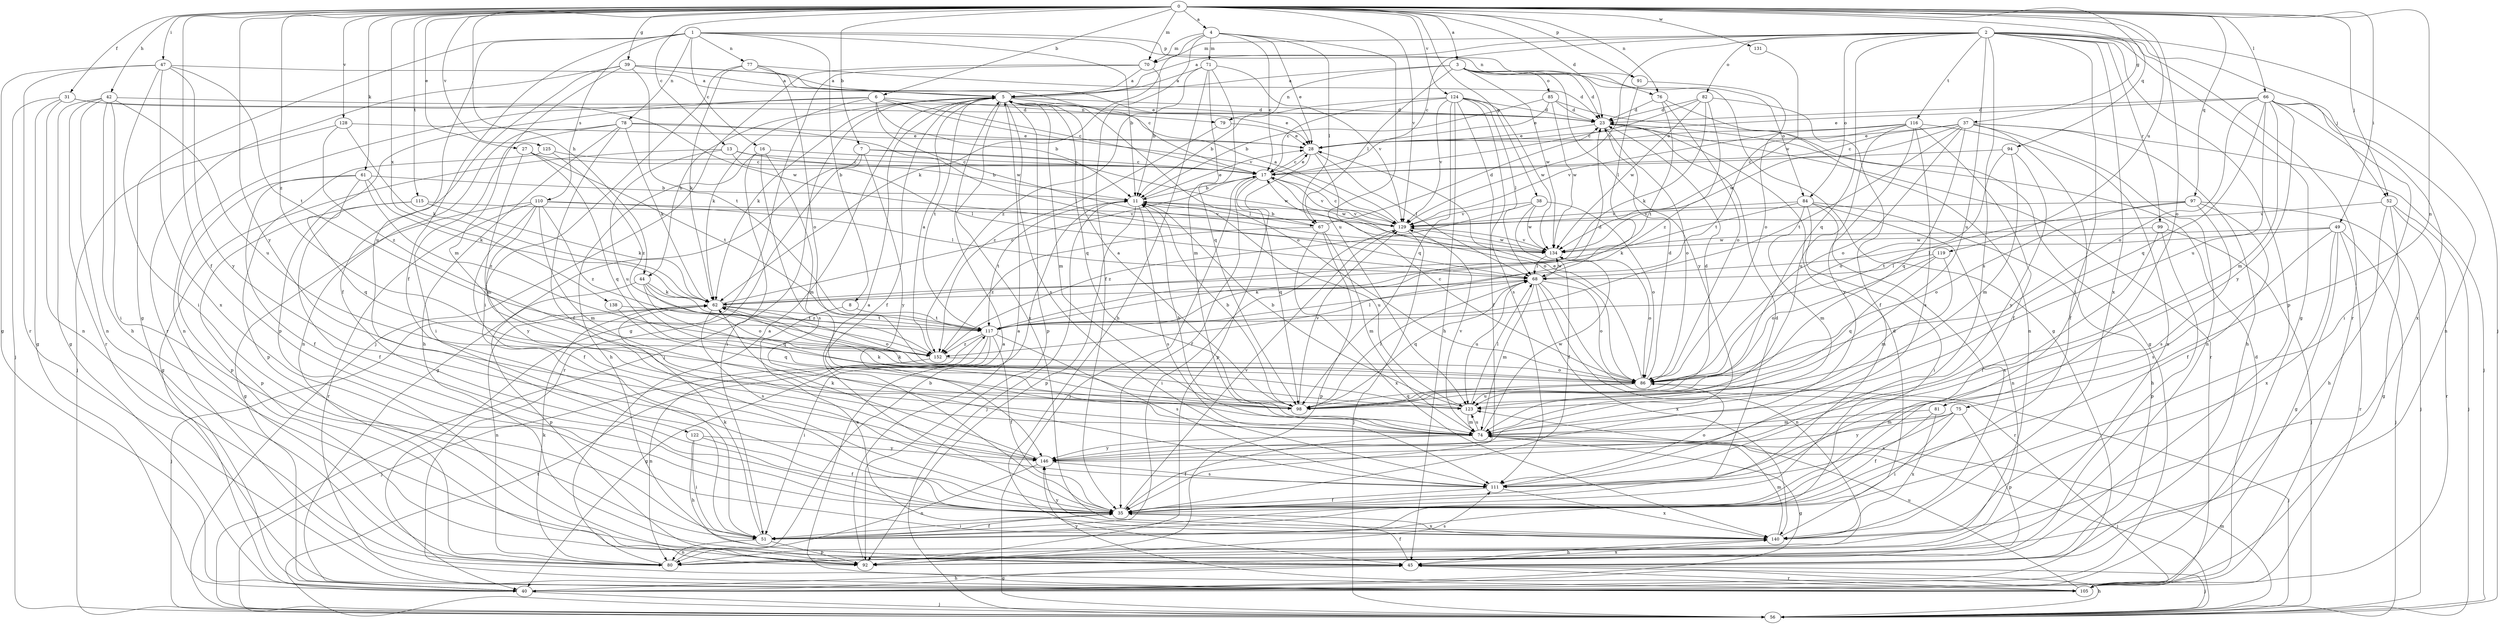 strict digraph  {
0;
1;
2;
3;
4;
5;
6;
7;
8;
11;
13;
16;
17;
23;
27;
28;
31;
35;
37;
38;
39;
40;
42;
44;
45;
47;
49;
51;
52;
56;
61;
62;
66;
67;
68;
70;
71;
74;
75;
76;
77;
78;
79;
80;
81;
82;
84;
85;
86;
91;
92;
94;
97;
98;
99;
105;
110;
111;
115;
116;
117;
119;
122;
123;
124;
125;
128;
129;
131;
134;
138;
140;
146;
152;
0 -> 3  [label=a];
0 -> 4  [label=a];
0 -> 6  [label=b];
0 -> 7  [label=b];
0 -> 13  [label=c];
0 -> 23  [label=d];
0 -> 27  [label=e];
0 -> 31  [label=f];
0 -> 35  [label=f];
0 -> 37  [label=g];
0 -> 38  [label=g];
0 -> 39  [label=g];
0 -> 42  [label=h];
0 -> 44  [label=h];
0 -> 47  [label=i];
0 -> 49  [label=i];
0 -> 52  [label=j];
0 -> 61  [label=k];
0 -> 66  [label=l];
0 -> 70  [label=m];
0 -> 75  [label=n];
0 -> 76  [label=n];
0 -> 81  [label=o];
0 -> 91  [label=p];
0 -> 94  [label=q];
0 -> 97  [label=q];
0 -> 115  [label=t];
0 -> 119  [label=u];
0 -> 124  [label=v];
0 -> 125  [label=v];
0 -> 128  [label=v];
0 -> 129  [label=v];
0 -> 131  [label=w];
0 -> 138  [label=x];
0 -> 146  [label=y];
0 -> 152  [label=z];
1 -> 8  [label=b];
1 -> 11  [label=b];
1 -> 16  [label=c];
1 -> 35  [label=f];
1 -> 40  [label=g];
1 -> 76  [label=n];
1 -> 77  [label=n];
1 -> 78  [label=n];
1 -> 91  [label=p];
1 -> 110  [label=s];
1 -> 122  [label=u];
2 -> 5  [label=a];
2 -> 17  [label=c];
2 -> 40  [label=g];
2 -> 51  [label=i];
2 -> 52  [label=j];
2 -> 56  [label=j];
2 -> 70  [label=m];
2 -> 82  [label=o];
2 -> 84  [label=o];
2 -> 92  [label=p];
2 -> 98  [label=q];
2 -> 99  [label=r];
2 -> 105  [label=r];
2 -> 111  [label=s];
2 -> 116  [label=t];
2 -> 123  [label=u];
2 -> 129  [label=v];
2 -> 140  [label=x];
3 -> 5  [label=a];
3 -> 23  [label=d];
3 -> 40  [label=g];
3 -> 67  [label=l];
3 -> 79  [label=n];
3 -> 84  [label=o];
3 -> 85  [label=o];
3 -> 134  [label=w];
3 -> 146  [label=y];
4 -> 17  [label=c];
4 -> 28  [label=e];
4 -> 35  [label=f];
4 -> 62  [label=k];
4 -> 67  [label=l];
4 -> 70  [label=m];
4 -> 71  [label=m];
4 -> 123  [label=u];
5 -> 23  [label=d];
5 -> 28  [label=e];
5 -> 35  [label=f];
5 -> 44  [label=h];
5 -> 56  [label=j];
5 -> 62  [label=k];
5 -> 74  [label=m];
5 -> 86  [label=o];
5 -> 92  [label=p];
5 -> 98  [label=q];
5 -> 111  [label=s];
5 -> 117  [label=t];
5 -> 140  [label=x];
6 -> 11  [label=b];
6 -> 17  [label=c];
6 -> 62  [label=k];
6 -> 79  [label=n];
6 -> 80  [label=n];
6 -> 92  [label=p];
6 -> 129  [label=v];
6 -> 134  [label=w];
7 -> 17  [label=c];
7 -> 40  [label=g];
7 -> 105  [label=r];
7 -> 134  [label=w];
7 -> 146  [label=y];
8 -> 117  [label=t];
8 -> 140  [label=x];
11 -> 28  [label=e];
11 -> 56  [label=j];
11 -> 67  [label=l];
11 -> 92  [label=p];
11 -> 111  [label=s];
11 -> 117  [label=t];
11 -> 123  [label=u];
11 -> 129  [label=v];
13 -> 11  [label=b];
13 -> 17  [label=c];
13 -> 40  [label=g];
13 -> 68  [label=l];
13 -> 123  [label=u];
16 -> 17  [label=c];
16 -> 45  [label=h];
16 -> 51  [label=i];
16 -> 74  [label=m];
16 -> 111  [label=s];
17 -> 11  [label=b];
17 -> 28  [label=e];
17 -> 35  [label=f];
17 -> 56  [label=j];
17 -> 98  [label=q];
17 -> 129  [label=v];
17 -> 134  [label=w];
23 -> 28  [label=e];
23 -> 86  [label=o];
23 -> 105  [label=r];
27 -> 17  [label=c];
27 -> 74  [label=m];
27 -> 98  [label=q];
27 -> 117  [label=t];
28 -> 17  [label=c];
28 -> 68  [label=l];
28 -> 86  [label=o];
28 -> 92  [label=p];
31 -> 23  [label=d];
31 -> 40  [label=g];
31 -> 56  [label=j];
31 -> 80  [label=n];
31 -> 134  [label=w];
35 -> 5  [label=a];
35 -> 23  [label=d];
35 -> 51  [label=i];
35 -> 129  [label=v];
35 -> 140  [label=x];
37 -> 17  [label=c];
37 -> 28  [label=e];
37 -> 35  [label=f];
37 -> 45  [label=h];
37 -> 56  [label=j];
37 -> 80  [label=n];
37 -> 86  [label=o];
37 -> 98  [label=q];
37 -> 117  [label=t];
37 -> 134  [label=w];
38 -> 35  [label=f];
38 -> 86  [label=o];
38 -> 129  [label=v];
38 -> 134  [label=w];
38 -> 152  [label=z];
39 -> 5  [label=a];
39 -> 17  [label=c];
39 -> 28  [label=e];
39 -> 35  [label=f];
39 -> 74  [label=m];
39 -> 105  [label=r];
39 -> 117  [label=t];
40 -> 45  [label=h];
40 -> 56  [label=j];
42 -> 23  [label=d];
42 -> 40  [label=g];
42 -> 45  [label=h];
42 -> 51  [label=i];
42 -> 80  [label=n];
42 -> 105  [label=r];
42 -> 123  [label=u];
44 -> 62  [label=k];
44 -> 86  [label=o];
44 -> 92  [label=p];
44 -> 98  [label=q];
44 -> 152  [label=z];
45 -> 35  [label=f];
45 -> 40  [label=g];
45 -> 56  [label=j];
45 -> 105  [label=r];
45 -> 140  [label=x];
47 -> 5  [label=a];
47 -> 40  [label=g];
47 -> 51  [label=i];
47 -> 105  [label=r];
47 -> 117  [label=t];
47 -> 140  [label=x];
47 -> 146  [label=y];
49 -> 40  [label=g];
49 -> 56  [label=j];
49 -> 68  [label=l];
49 -> 105  [label=r];
49 -> 111  [label=s];
49 -> 134  [label=w];
49 -> 140  [label=x];
51 -> 35  [label=f];
51 -> 62  [label=k];
51 -> 80  [label=n];
51 -> 92  [label=p];
52 -> 40  [label=g];
52 -> 45  [label=h];
52 -> 56  [label=j];
52 -> 105  [label=r];
52 -> 129  [label=v];
56 -> 45  [label=h];
56 -> 74  [label=m];
56 -> 117  [label=t];
61 -> 11  [label=b];
61 -> 35  [label=f];
61 -> 62  [label=k];
61 -> 92  [label=p];
61 -> 98  [label=q];
61 -> 152  [label=z];
62 -> 17  [label=c];
62 -> 56  [label=j];
62 -> 80  [label=n];
62 -> 86  [label=o];
62 -> 111  [label=s];
62 -> 117  [label=t];
66 -> 23  [label=d];
66 -> 28  [label=e];
66 -> 51  [label=i];
66 -> 74  [label=m];
66 -> 80  [label=n];
66 -> 86  [label=o];
66 -> 98  [label=q];
66 -> 123  [label=u];
66 -> 140  [label=x];
66 -> 146  [label=y];
67 -> 11  [label=b];
67 -> 23  [label=d];
67 -> 74  [label=m];
67 -> 92  [label=p];
67 -> 140  [label=x];
67 -> 152  [label=z];
68 -> 62  [label=k];
68 -> 74  [label=m];
68 -> 80  [label=n];
68 -> 86  [label=o];
68 -> 98  [label=q];
68 -> 105  [label=r];
68 -> 123  [label=u];
68 -> 134  [label=w];
68 -> 140  [label=x];
70 -> 5  [label=a];
70 -> 11  [label=b];
70 -> 40  [label=g];
70 -> 56  [label=j];
71 -> 5  [label=a];
71 -> 45  [label=h];
71 -> 74  [label=m];
71 -> 98  [label=q];
71 -> 129  [label=v];
71 -> 152  [label=z];
74 -> 11  [label=b];
74 -> 35  [label=f];
74 -> 40  [label=g];
74 -> 56  [label=j];
74 -> 123  [label=u];
74 -> 129  [label=v];
74 -> 134  [label=w];
74 -> 146  [label=y];
75 -> 51  [label=i];
75 -> 74  [label=m];
75 -> 92  [label=p];
75 -> 111  [label=s];
75 -> 146  [label=y];
76 -> 23  [label=d];
76 -> 80  [label=n];
76 -> 86  [label=o];
76 -> 117  [label=t];
77 -> 5  [label=a];
77 -> 23  [label=d];
77 -> 51  [label=i];
77 -> 62  [label=k];
77 -> 86  [label=o];
78 -> 28  [label=e];
78 -> 35  [label=f];
78 -> 45  [label=h];
78 -> 51  [label=i];
78 -> 62  [label=k];
78 -> 68  [label=l];
78 -> 80  [label=n];
79 -> 28  [label=e];
79 -> 152  [label=z];
80 -> 5  [label=a];
80 -> 11  [label=b];
80 -> 62  [label=k];
81 -> 35  [label=f];
81 -> 74  [label=m];
81 -> 140  [label=x];
82 -> 17  [label=c];
82 -> 23  [label=d];
82 -> 35  [label=f];
82 -> 62  [label=k];
82 -> 134  [label=w];
82 -> 152  [label=z];
84 -> 45  [label=h];
84 -> 51  [label=i];
84 -> 62  [label=k];
84 -> 74  [label=m];
84 -> 80  [label=n];
84 -> 129  [label=v];
84 -> 140  [label=x];
85 -> 11  [label=b];
85 -> 23  [label=d];
85 -> 28  [label=e];
85 -> 40  [label=g];
85 -> 134  [label=w];
86 -> 17  [label=c];
86 -> 23  [label=d];
86 -> 28  [label=e];
86 -> 56  [label=j];
86 -> 98  [label=q];
86 -> 123  [label=u];
91 -> 68  [label=l];
91 -> 86  [label=o];
92 -> 5  [label=a];
92 -> 111  [label=s];
94 -> 17  [label=c];
94 -> 74  [label=m];
94 -> 86  [label=o];
94 -> 146  [label=y];
97 -> 35  [label=f];
97 -> 56  [label=j];
97 -> 86  [label=o];
97 -> 111  [label=s];
97 -> 117  [label=t];
97 -> 129  [label=v];
98 -> 5  [label=a];
98 -> 11  [label=b];
98 -> 23  [label=d];
98 -> 62  [label=k];
98 -> 68  [label=l];
98 -> 129  [label=v];
99 -> 35  [label=f];
99 -> 56  [label=j];
99 -> 92  [label=p];
99 -> 134  [label=w];
105 -> 5  [label=a];
105 -> 23  [label=d];
105 -> 123  [label=u];
105 -> 146  [label=y];
110 -> 35  [label=f];
110 -> 40  [label=g];
110 -> 68  [label=l];
110 -> 74  [label=m];
110 -> 105  [label=r];
110 -> 129  [label=v];
110 -> 146  [label=y];
110 -> 152  [label=z];
111 -> 35  [label=f];
111 -> 86  [label=o];
111 -> 140  [label=x];
115 -> 35  [label=f];
115 -> 62  [label=k];
115 -> 92  [label=p];
115 -> 129  [label=v];
116 -> 28  [label=e];
116 -> 35  [label=f];
116 -> 80  [label=n];
116 -> 111  [label=s];
116 -> 117  [label=t];
116 -> 123  [label=u];
116 -> 129  [label=v];
116 -> 146  [label=y];
117 -> 23  [label=d];
117 -> 35  [label=f];
117 -> 40  [label=g];
117 -> 51  [label=i];
117 -> 56  [label=j];
117 -> 68  [label=l];
117 -> 111  [label=s];
117 -> 152  [label=z];
119 -> 68  [label=l];
119 -> 74  [label=m];
119 -> 86  [label=o];
119 -> 98  [label=q];
122 -> 35  [label=f];
122 -> 45  [label=h];
122 -> 51  [label=i];
122 -> 146  [label=y];
123 -> 11  [label=b];
123 -> 62  [label=k];
123 -> 68  [label=l];
123 -> 74  [label=m];
124 -> 11  [label=b];
124 -> 17  [label=c];
124 -> 23  [label=d];
124 -> 35  [label=f];
124 -> 45  [label=h];
124 -> 68  [label=l];
124 -> 98  [label=q];
124 -> 111  [label=s];
124 -> 129  [label=v];
124 -> 134  [label=w];
125 -> 17  [label=c];
125 -> 92  [label=p];
125 -> 152  [label=z];
128 -> 28  [label=e];
128 -> 56  [label=j];
128 -> 62  [label=k];
128 -> 152  [label=z];
129 -> 5  [label=a];
129 -> 17  [label=c];
129 -> 51  [label=i];
129 -> 56  [label=j];
129 -> 134  [label=w];
131 -> 134  [label=w];
134 -> 68  [label=l];
134 -> 86  [label=o];
134 -> 129  [label=v];
138 -> 98  [label=q];
138 -> 117  [label=t];
140 -> 23  [label=d];
140 -> 45  [label=h];
140 -> 74  [label=m];
140 -> 146  [label=y];
146 -> 62  [label=k];
146 -> 80  [label=n];
146 -> 111  [label=s];
152 -> 5  [label=a];
152 -> 80  [label=n];
152 -> 86  [label=o];
}
